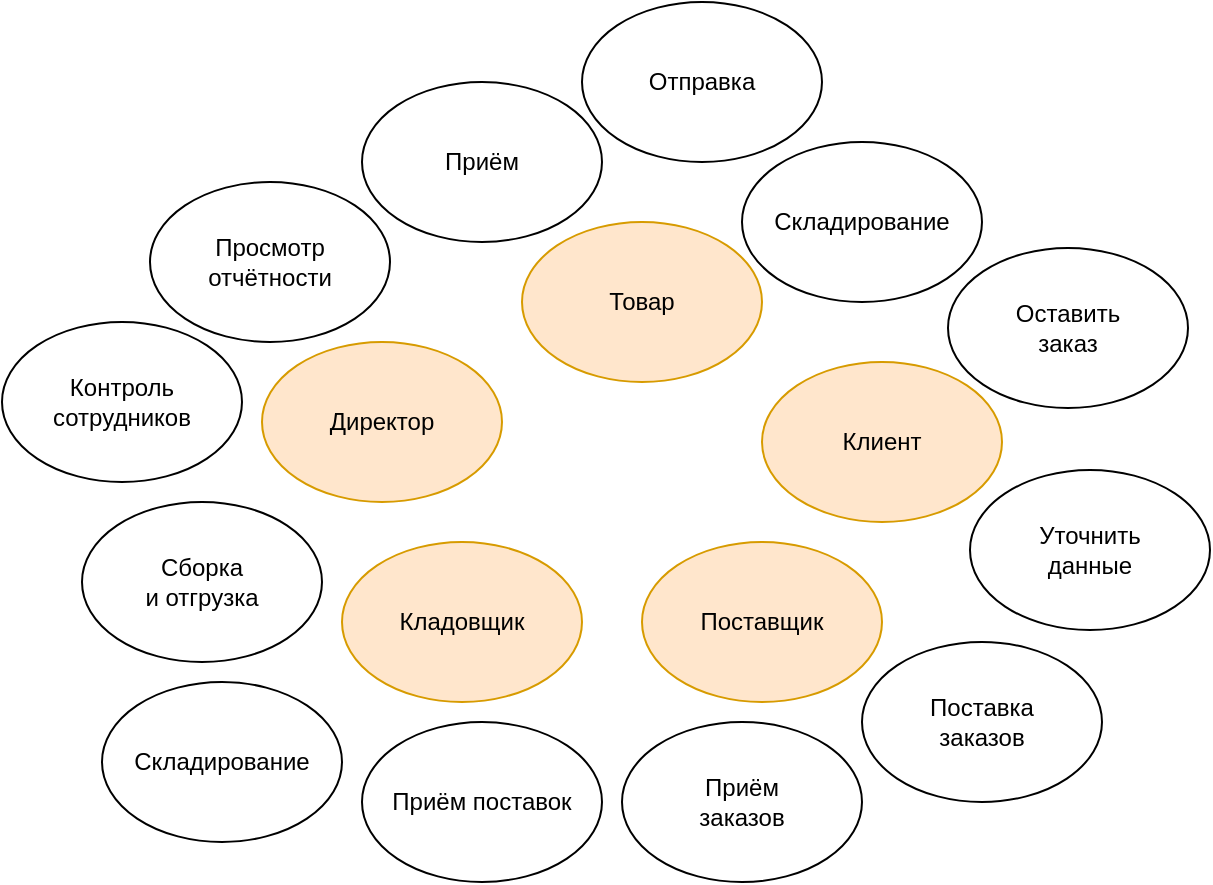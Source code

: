 <mxfile version="22.1.21" type="device">
  <diagram name="Page-1" id="CCBjy3AzmK0jJebju-N7">
    <mxGraphModel dx="1530" dy="887" grid="1" gridSize="10" guides="1" tooltips="1" connect="1" arrows="1" fold="1" page="1" pageScale="1" pageWidth="827" pageHeight="1169" math="0" shadow="0">
      <root>
        <mxCell id="0" />
        <mxCell id="1" parent="0" />
        <mxCell id="vlEXJZh1OxGFPQmwX6iM-1" value="Директор" style="ellipse;whiteSpace=wrap;html=1;fillColor=#ffe6cc;strokeColor=#d79b00;" vertex="1" parent="1">
          <mxGeometry x="350" y="410" width="120" height="80" as="geometry" />
        </mxCell>
        <mxCell id="vlEXJZh1OxGFPQmwX6iM-2" value="Контроль&lt;br&gt;сотрудников" style="ellipse;whiteSpace=wrap;html=1;" vertex="1" parent="1">
          <mxGeometry x="220" y="400" width="120" height="80" as="geometry" />
        </mxCell>
        <mxCell id="vlEXJZh1OxGFPQmwX6iM-3" value="Товар" style="ellipse;whiteSpace=wrap;html=1;fillColor=#ffe6cc;strokeColor=#d79b00;" vertex="1" parent="1">
          <mxGeometry x="480" y="350" width="120" height="80" as="geometry" />
        </mxCell>
        <mxCell id="vlEXJZh1OxGFPQmwX6iM-4" value="Клиент" style="ellipse;whiteSpace=wrap;html=1;fillColor=#ffe6cc;strokeColor=#d79b00;" vertex="1" parent="1">
          <mxGeometry x="600" y="420" width="120" height="80" as="geometry" />
        </mxCell>
        <mxCell id="vlEXJZh1OxGFPQmwX6iM-5" value="Поставщик" style="ellipse;whiteSpace=wrap;html=1;fillColor=#ffe6cc;strokeColor=#d79b00;" vertex="1" parent="1">
          <mxGeometry x="540" y="510" width="120" height="80" as="geometry" />
        </mxCell>
        <mxCell id="vlEXJZh1OxGFPQmwX6iM-6" value="Кладовщик" style="ellipse;whiteSpace=wrap;html=1;fillColor=#ffe6cc;strokeColor=#d79b00;" vertex="1" parent="1">
          <mxGeometry x="390" y="510" width="120" height="80" as="geometry" />
        </mxCell>
        <mxCell id="vlEXJZh1OxGFPQmwX6iM-7" value="Просмотр &lt;br&gt;отчётности" style="ellipse;whiteSpace=wrap;html=1;" vertex="1" parent="1">
          <mxGeometry x="294" y="330" width="120" height="80" as="geometry" />
        </mxCell>
        <mxCell id="vlEXJZh1OxGFPQmwX6iM-8" value="Приём" style="ellipse;whiteSpace=wrap;html=1;" vertex="1" parent="1">
          <mxGeometry x="400" y="280" width="120" height="80" as="geometry" />
        </mxCell>
        <mxCell id="vlEXJZh1OxGFPQmwX6iM-9" value="Отправка" style="ellipse;whiteSpace=wrap;html=1;" vertex="1" parent="1">
          <mxGeometry x="510" y="240" width="120" height="80" as="geometry" />
        </mxCell>
        <mxCell id="vlEXJZh1OxGFPQmwX6iM-10" value="Складирование" style="ellipse;whiteSpace=wrap;html=1;" vertex="1" parent="1">
          <mxGeometry x="270" y="580" width="120" height="80" as="geometry" />
        </mxCell>
        <mxCell id="vlEXJZh1OxGFPQmwX6iM-11" value="Складирование" style="ellipse;whiteSpace=wrap;html=1;" vertex="1" parent="1">
          <mxGeometry x="590" y="310" width="120" height="80" as="geometry" />
        </mxCell>
        <mxCell id="vlEXJZh1OxGFPQmwX6iM-12" value="Оставить&lt;br&gt;заказ" style="ellipse;whiteSpace=wrap;html=1;" vertex="1" parent="1">
          <mxGeometry x="693" y="363" width="120" height="80" as="geometry" />
        </mxCell>
        <mxCell id="vlEXJZh1OxGFPQmwX6iM-13" value="Уточнить&lt;br&gt;данные" style="ellipse;whiteSpace=wrap;html=1;" vertex="1" parent="1">
          <mxGeometry x="704" y="474" width="120" height="80" as="geometry" />
        </mxCell>
        <mxCell id="vlEXJZh1OxGFPQmwX6iM-14" value="Поставка&lt;br&gt;заказов" style="ellipse;whiteSpace=wrap;html=1;" vertex="1" parent="1">
          <mxGeometry x="650" y="560" width="120" height="80" as="geometry" />
        </mxCell>
        <mxCell id="vlEXJZh1OxGFPQmwX6iM-15" value="Приём&lt;br&gt;заказов" style="ellipse;whiteSpace=wrap;html=1;" vertex="1" parent="1">
          <mxGeometry x="530" y="600" width="120" height="80" as="geometry" />
        </mxCell>
        <mxCell id="vlEXJZh1OxGFPQmwX6iM-16" value="Приём поставок" style="ellipse;whiteSpace=wrap;html=1;" vertex="1" parent="1">
          <mxGeometry x="400" y="600" width="120" height="80" as="geometry" />
        </mxCell>
        <mxCell id="vlEXJZh1OxGFPQmwX6iM-17" value="Сборка&lt;br&gt;и отгрузка" style="ellipse;whiteSpace=wrap;html=1;" vertex="1" parent="1">
          <mxGeometry x="260" y="490" width="120" height="80" as="geometry" />
        </mxCell>
      </root>
    </mxGraphModel>
  </diagram>
</mxfile>
